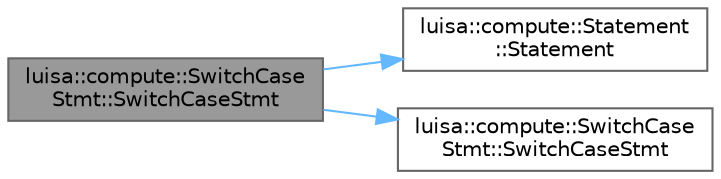 digraph "luisa::compute::SwitchCaseStmt::SwitchCaseStmt"
{
 // LATEX_PDF_SIZE
  bgcolor="transparent";
  edge [fontname=Helvetica,fontsize=10,labelfontname=Helvetica,labelfontsize=10];
  node [fontname=Helvetica,fontsize=10,shape=box,height=0.2,width=0.4];
  rankdir="LR";
  Node1 [id="Node000001",label="luisa::compute::SwitchCase\lStmt::SwitchCaseStmt",height=0.2,width=0.4,color="gray40", fillcolor="grey60", style="filled", fontcolor="black",tooltip="Construct a new SwitchCaseStmt object"];
  Node1 -> Node2 [id="edge1_Node000001_Node000002",color="steelblue1",style="solid",tooltip=" "];
  Node2 [id="Node000002",label="luisa::compute::Statement\l::Statement",height=0.2,width=0.4,color="grey40", fillcolor="white", style="filled",URL="$classluisa_1_1compute_1_1_statement.html#a2f92d6e85d1378fe3497c652cb10a8b6",tooltip=" "];
  Node1 -> Node3 [id="edge2_Node000001_Node000003",color="steelblue1",style="solid",tooltip=" "];
  Node3 [id="Node000003",label="luisa::compute::SwitchCase\lStmt::SwitchCaseStmt",height=0.2,width=0.4,color="grey40", fillcolor="white", style="filled",URL="$classluisa_1_1compute_1_1_switch_case_stmt.html#af7310ad2491398232a7816db195dae8f",tooltip=" "];
}
